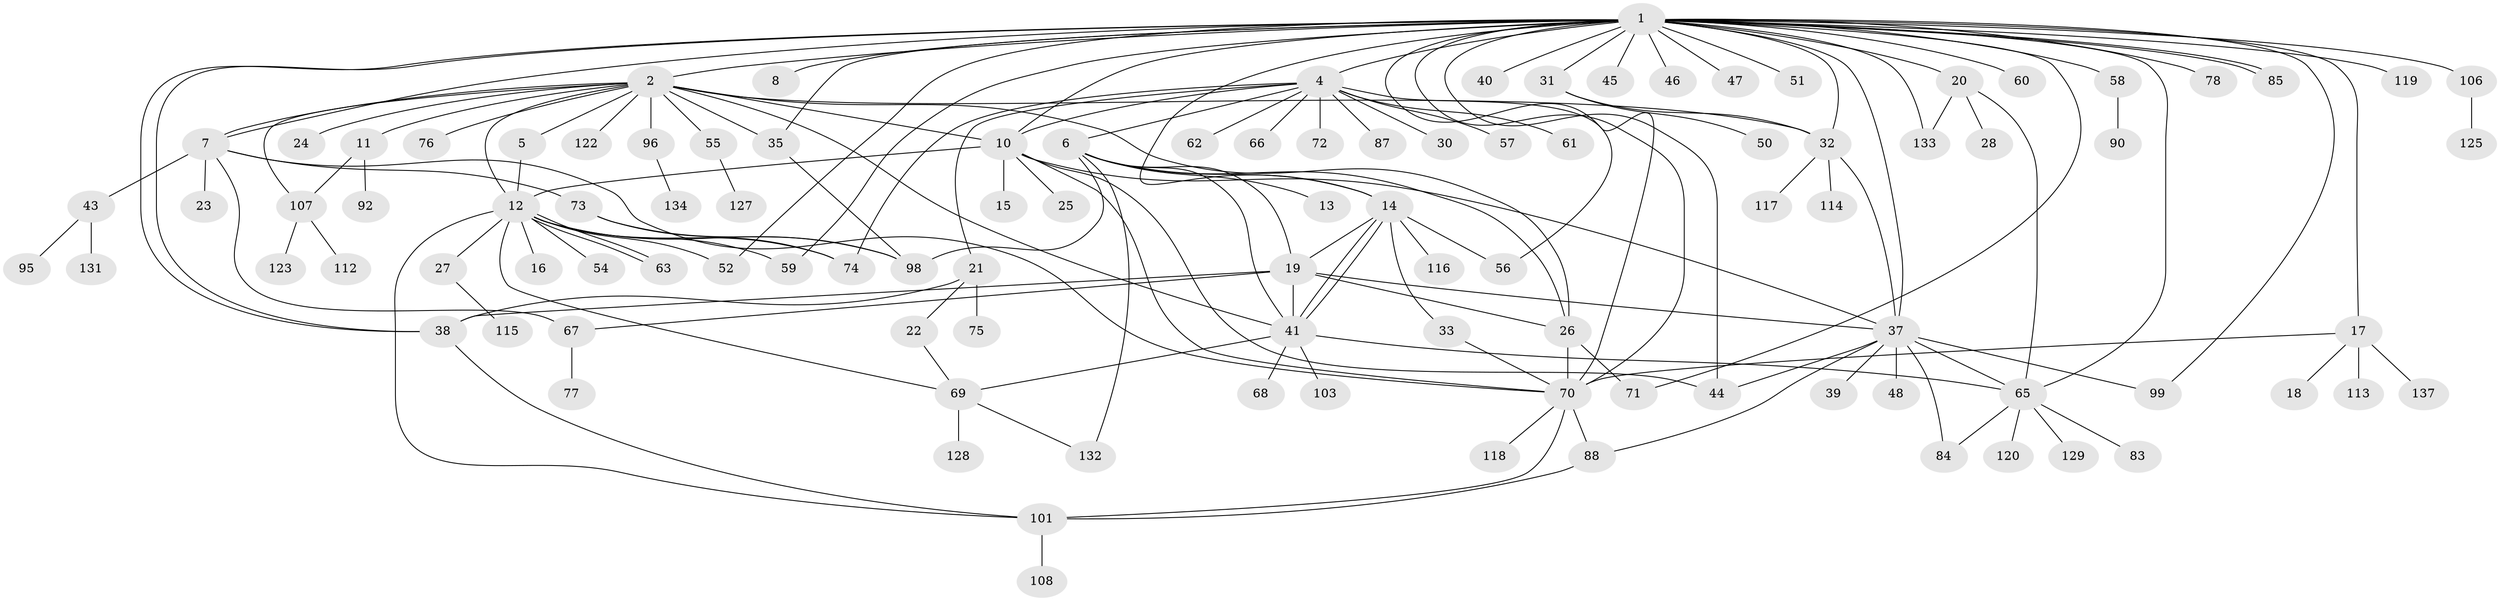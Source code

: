 // Generated by graph-tools (version 1.1) at 2025/23/03/03/25 07:23:49]
// undirected, 105 vertices, 160 edges
graph export_dot {
graph [start="1"]
  node [color=gray90,style=filled];
  1 [super="+34"];
  2 [super="+3"];
  4 [super="+49"];
  5;
  6 [super="+29"];
  7 [super="+9"];
  8;
  10 [super="+53"];
  11 [super="+81"];
  12 [super="+80"];
  13;
  14 [super="+91"];
  15;
  16;
  17;
  18;
  19 [super="+110"];
  20;
  21 [super="+105"];
  22;
  23;
  24 [super="+64"];
  25;
  26 [super="+79"];
  27;
  28;
  30;
  31;
  32 [super="+36"];
  33 [super="+82"];
  35 [super="+42"];
  37 [super="+136"];
  38 [super="+97"];
  39;
  40;
  41 [super="+135"];
  43;
  44 [super="+126"];
  45;
  46;
  47;
  48;
  50;
  51;
  52 [super="+93"];
  54;
  55 [super="+94"];
  56;
  57;
  58;
  59;
  60;
  61;
  62;
  63;
  65 [super="+130"];
  66;
  67;
  68;
  69 [super="+100"];
  70 [super="+89"];
  71 [super="+109"];
  72;
  73 [super="+121"];
  74 [super="+86"];
  75;
  76;
  77;
  78;
  83;
  84 [super="+102"];
  85 [super="+124"];
  87;
  88;
  90;
  92;
  95;
  96;
  98;
  99 [super="+104"];
  101 [super="+111"];
  103;
  106;
  107;
  108;
  112;
  113;
  114;
  115;
  116;
  117;
  118;
  119;
  120;
  122;
  123;
  125;
  127;
  128;
  129;
  131;
  132;
  133;
  134;
  137;
  1 -- 2 [weight=2];
  1 -- 4;
  1 -- 7;
  1 -- 8;
  1 -- 10;
  1 -- 14;
  1 -- 17;
  1 -- 20;
  1 -- 31;
  1 -- 32;
  1 -- 37;
  1 -- 38;
  1 -- 38;
  1 -- 40;
  1 -- 45;
  1 -- 46;
  1 -- 52;
  1 -- 56;
  1 -- 58;
  1 -- 59;
  1 -- 65;
  1 -- 70;
  1 -- 71;
  1 -- 78;
  1 -- 85;
  1 -- 85;
  1 -- 99;
  1 -- 106;
  1 -- 119;
  1 -- 133;
  1 -- 51;
  1 -- 60;
  1 -- 47;
  1 -- 35;
  1 -- 44;
  2 -- 5;
  2 -- 12;
  2 -- 24;
  2 -- 55;
  2 -- 32;
  2 -- 96;
  2 -- 35;
  2 -- 7;
  2 -- 41;
  2 -- 10;
  2 -- 11;
  2 -- 76;
  2 -- 107;
  2 -- 122;
  2 -- 26;
  4 -- 6;
  4 -- 10;
  4 -- 21;
  4 -- 30;
  4 -- 57;
  4 -- 61;
  4 -- 62;
  4 -- 66;
  4 -- 72;
  4 -- 74;
  4 -- 87;
  4 -- 70;
  5 -- 12;
  6 -- 13;
  6 -- 14;
  6 -- 19;
  6 -- 26;
  6 -- 98;
  6 -- 132;
  6 -- 41;
  7 -- 23;
  7 -- 43;
  7 -- 67;
  7 -- 70;
  7 -- 73;
  10 -- 12;
  10 -- 15;
  10 -- 25;
  10 -- 44;
  10 -- 70;
  10 -- 37;
  11 -- 92;
  11 -- 107;
  12 -- 16;
  12 -- 27;
  12 -- 52;
  12 -- 54;
  12 -- 59;
  12 -- 63;
  12 -- 63;
  12 -- 69;
  12 -- 98;
  12 -- 101;
  12 -- 74;
  14 -- 19;
  14 -- 33;
  14 -- 41;
  14 -- 41;
  14 -- 56;
  14 -- 116;
  17 -- 18;
  17 -- 70 [weight=2];
  17 -- 113;
  17 -- 137;
  19 -- 26;
  19 -- 67;
  19 -- 41;
  19 -- 37;
  19 -- 38;
  20 -- 28;
  20 -- 133;
  20 -- 65;
  21 -- 22;
  21 -- 38;
  21 -- 75;
  22 -- 69;
  26 -- 70;
  26 -- 71;
  27 -- 115;
  31 -- 50;
  31 -- 32;
  32 -- 114;
  32 -- 37;
  32 -- 117;
  33 -- 70;
  35 -- 98;
  37 -- 39;
  37 -- 44;
  37 -- 48;
  37 -- 88;
  37 -- 65;
  37 -- 84;
  37 -- 99;
  38 -- 101;
  41 -- 65;
  41 -- 68;
  41 -- 69;
  41 -- 103;
  43 -- 95;
  43 -- 131;
  55 -- 127;
  58 -- 90;
  65 -- 83;
  65 -- 84;
  65 -- 120;
  65 -- 129;
  67 -- 77;
  69 -- 128;
  69 -- 132;
  70 -- 88;
  70 -- 101;
  70 -- 118;
  73 -- 98;
  73 -- 74;
  88 -- 101;
  96 -- 134;
  101 -- 108;
  106 -- 125;
  107 -- 112;
  107 -- 123;
}
